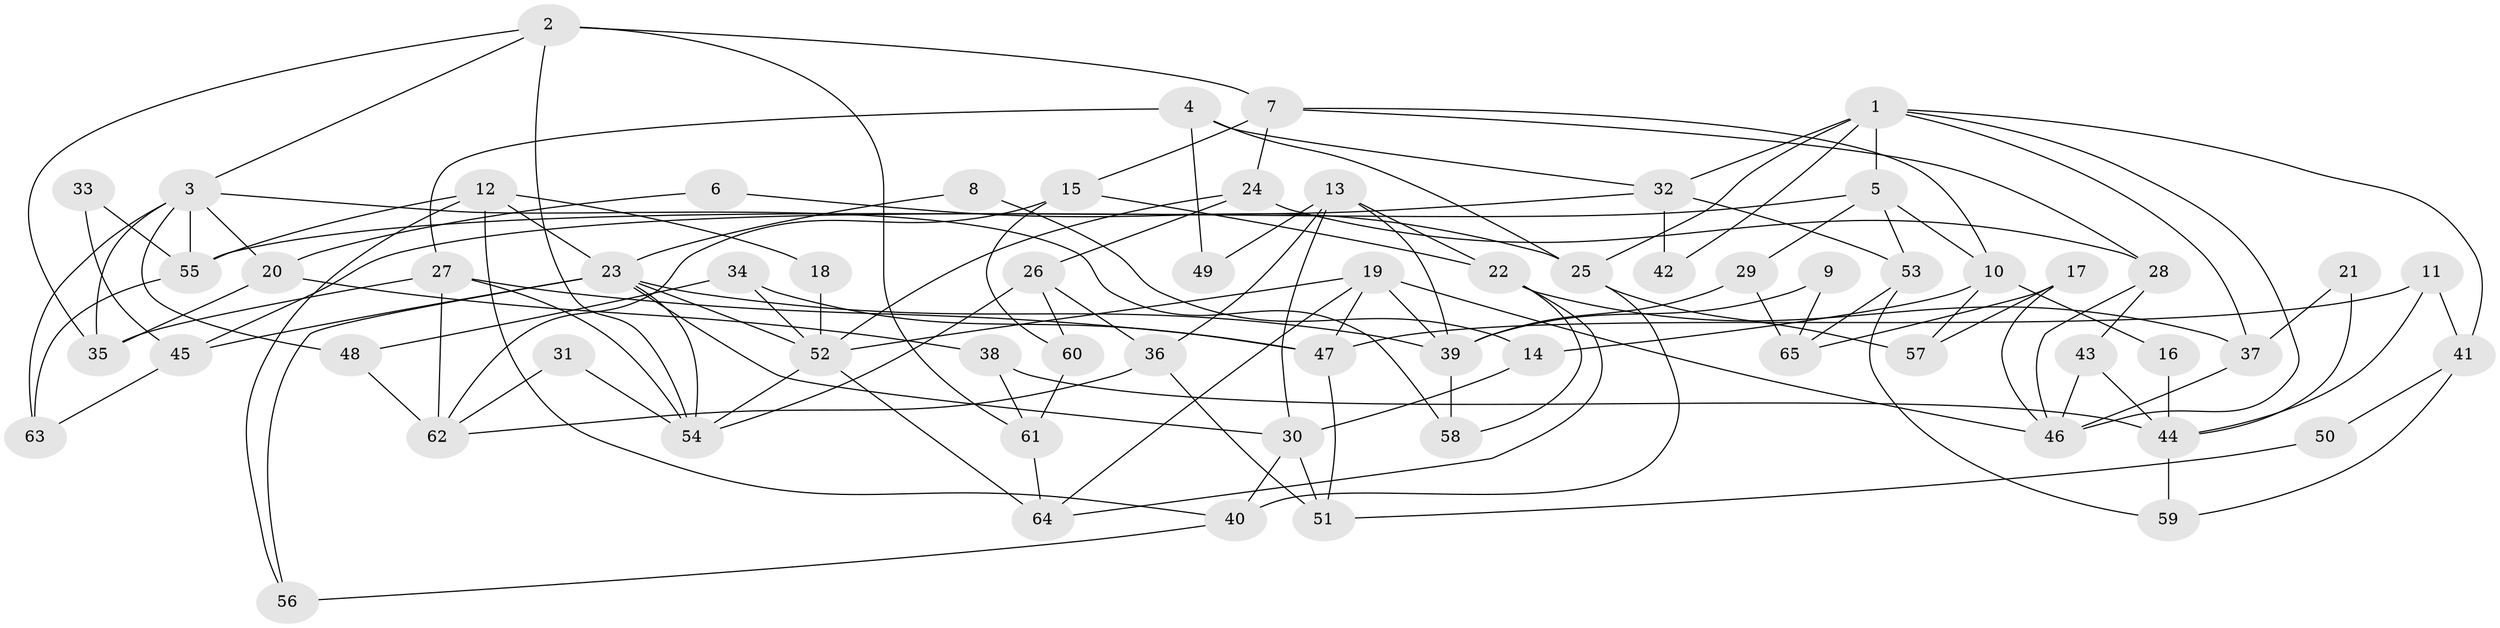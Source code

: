 // coarse degree distribution, {9: 0.05128205128205128, 8: 0.05128205128205128, 6: 0.23076923076923078, 4: 0.15384615384615385, 2: 0.1794871794871795, 7: 0.07692307692307693, 5: 0.15384615384615385, 3: 0.07692307692307693, 12: 0.02564102564102564}
// Generated by graph-tools (version 1.1) at 2025/23/03/03/25 07:23:56]
// undirected, 65 vertices, 130 edges
graph export_dot {
graph [start="1"]
  node [color=gray90,style=filled];
  1;
  2;
  3;
  4;
  5;
  6;
  7;
  8;
  9;
  10;
  11;
  12;
  13;
  14;
  15;
  16;
  17;
  18;
  19;
  20;
  21;
  22;
  23;
  24;
  25;
  26;
  27;
  28;
  29;
  30;
  31;
  32;
  33;
  34;
  35;
  36;
  37;
  38;
  39;
  40;
  41;
  42;
  43;
  44;
  45;
  46;
  47;
  48;
  49;
  50;
  51;
  52;
  53;
  54;
  55;
  56;
  57;
  58;
  59;
  60;
  61;
  62;
  63;
  64;
  65;
  1 -- 46;
  1 -- 41;
  1 -- 5;
  1 -- 25;
  1 -- 32;
  1 -- 37;
  1 -- 42;
  2 -- 3;
  2 -- 54;
  2 -- 7;
  2 -- 35;
  2 -- 61;
  3 -- 58;
  3 -- 63;
  3 -- 20;
  3 -- 35;
  3 -- 48;
  3 -- 55;
  4 -- 32;
  4 -- 27;
  4 -- 25;
  4 -- 49;
  5 -- 53;
  5 -- 10;
  5 -- 29;
  5 -- 45;
  6 -- 25;
  6 -- 20;
  7 -- 15;
  7 -- 10;
  7 -- 24;
  7 -- 28;
  8 -- 23;
  8 -- 14;
  9 -- 65;
  9 -- 39;
  10 -- 14;
  10 -- 16;
  10 -- 57;
  11 -- 44;
  11 -- 47;
  11 -- 41;
  12 -- 23;
  12 -- 40;
  12 -- 18;
  12 -- 55;
  12 -- 56;
  13 -- 36;
  13 -- 22;
  13 -- 30;
  13 -- 39;
  13 -- 49;
  14 -- 30;
  15 -- 62;
  15 -- 22;
  15 -- 60;
  16 -- 44;
  17 -- 46;
  17 -- 57;
  17 -- 65;
  18 -- 52;
  19 -- 52;
  19 -- 39;
  19 -- 46;
  19 -- 47;
  19 -- 64;
  20 -- 35;
  20 -- 38;
  21 -- 44;
  21 -- 37;
  22 -- 64;
  22 -- 37;
  22 -- 58;
  23 -- 54;
  23 -- 30;
  23 -- 39;
  23 -- 45;
  23 -- 52;
  23 -- 56;
  24 -- 26;
  24 -- 28;
  24 -- 52;
  25 -- 40;
  25 -- 57;
  26 -- 54;
  26 -- 60;
  26 -- 36;
  27 -- 35;
  27 -- 47;
  27 -- 54;
  27 -- 62;
  28 -- 43;
  28 -- 46;
  29 -- 39;
  29 -- 65;
  30 -- 40;
  30 -- 51;
  31 -- 62;
  31 -- 54;
  32 -- 55;
  32 -- 42;
  32 -- 53;
  33 -- 55;
  33 -- 45;
  34 -- 48;
  34 -- 52;
  34 -- 47;
  36 -- 51;
  36 -- 62;
  37 -- 46;
  38 -- 61;
  38 -- 44;
  39 -- 58;
  40 -- 56;
  41 -- 59;
  41 -- 50;
  43 -- 46;
  43 -- 44;
  44 -- 59;
  45 -- 63;
  47 -- 51;
  48 -- 62;
  50 -- 51;
  52 -- 54;
  52 -- 64;
  53 -- 65;
  53 -- 59;
  55 -- 63;
  60 -- 61;
  61 -- 64;
}
